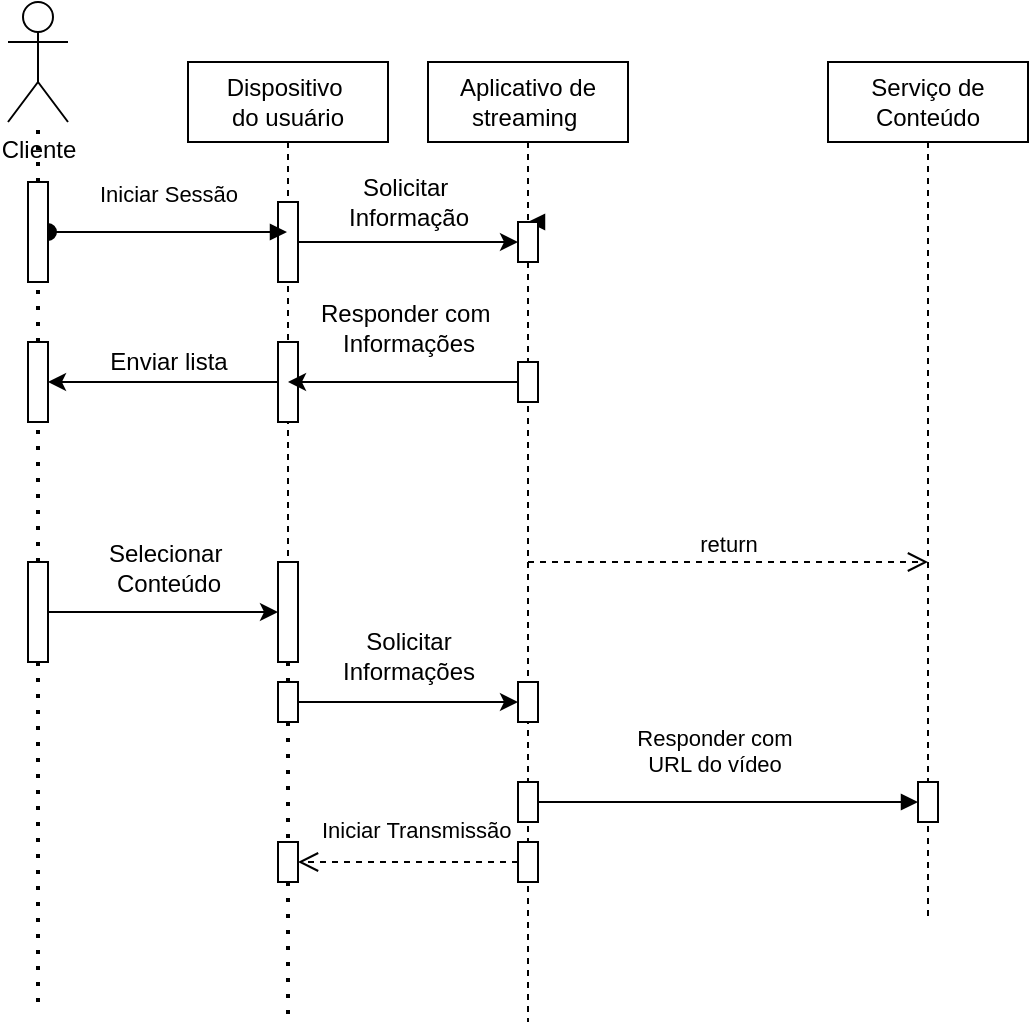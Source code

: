 <mxfile version="22.1.5" type="github">
  <diagram name="Page-1" id="2YBvvXClWsGukQMizWep">
    <mxGraphModel dx="724" dy="384" grid="1" gridSize="10" guides="1" tooltips="1" connect="1" arrows="1" fold="1" page="1" pageScale="1" pageWidth="850" pageHeight="1100" math="0" shadow="0">
      <root>
        <mxCell id="0" />
        <mxCell id="1" parent="0" />
        <mxCell id="aM9ryv3xv72pqoxQDRHE-5" value="Serviço de Conteúdo" style="shape=umlLifeline;perimeter=lifelinePerimeter;whiteSpace=wrap;html=1;container=0;dropTarget=0;collapsible=0;recursiveResize=0;outlineConnect=0;portConstraint=eastwest;newEdgeStyle={&quot;edgeStyle&quot;:&quot;elbowEdgeStyle&quot;,&quot;elbow&quot;:&quot;vertical&quot;,&quot;curved&quot;:0,&quot;rounded&quot;:0};" parent="1" vertex="1">
          <mxGeometry x="460" y="70" width="100" height="430" as="geometry" />
        </mxCell>
        <mxCell id="G1oBYGNiTn72L5BXEGIe-58" value="" style="html=1;points=[];perimeter=orthogonalPerimeter;outlineConnect=0;targetShapes=umlLifeline;portConstraint=eastwest;newEdgeStyle={&quot;edgeStyle&quot;:&quot;elbowEdgeStyle&quot;,&quot;elbow&quot;:&quot;vertical&quot;,&quot;curved&quot;:0,&quot;rounded&quot;:0};" vertex="1" parent="aM9ryv3xv72pqoxQDRHE-5">
          <mxGeometry x="45" y="360" width="10" height="20" as="geometry" />
        </mxCell>
        <mxCell id="aM9ryv3xv72pqoxQDRHE-7" value="Responder com&lt;br&gt;URL do vídeo" style="html=1;verticalAlign=bottom;endArrow=block;edgeStyle=elbowEdgeStyle;elbow=vertical;curved=0;rounded=0;" parent="1" target="G1oBYGNiTn72L5BXEGIe-58" edge="1">
          <mxGeometry x="-0.027" y="10" relative="1" as="geometry">
            <mxPoint x="305.0" y="440" as="sourcePoint" />
            <Array as="points">
              <mxPoint x="365.19" y="440" />
              <mxPoint x="335.19" y="460" />
              <mxPoint x="435.19" y="460" />
              <mxPoint x="465.19" y="440" />
              <mxPoint x="415.19" y="380" />
            </Array>
            <mxPoint x="500.19" y="440" as="targetPoint" />
            <mxPoint as="offset" />
          </mxGeometry>
        </mxCell>
        <mxCell id="aM9ryv3xv72pqoxQDRHE-8" value="" style="html=1;verticalAlign=bottom;endArrow=open;dashed=1;endSize=8;edgeStyle=elbowEdgeStyle;elbow=vertical;curved=0;rounded=0;" parent="1" source="G1oBYGNiTn72L5BXEGIe-65" target="G1oBYGNiTn72L5BXEGIe-66" edge="1">
          <mxGeometry relative="1" as="geometry">
            <mxPoint x="130" y="480" as="targetPoint" />
            <Array as="points" />
            <mxPoint x="295" y="510" as="sourcePoint" />
          </mxGeometry>
        </mxCell>
        <mxCell id="aM9ryv3xv72pqoxQDRHE-10" value="return" style="html=1;verticalAlign=bottom;endArrow=open;dashed=1;endSize=8;edgeStyle=elbowEdgeStyle;elbow=vertical;curved=0;rounded=0;" parent="1" source="aM9ryv3xv72pqoxQDRHE-1" edge="1">
          <mxGeometry relative="1" as="geometry">
            <mxPoint x="510" y="320" as="targetPoint" />
            <Array as="points">
              <mxPoint x="425" y="320" />
            </Array>
            <mxPoint x="315" y="270" as="sourcePoint" />
          </mxGeometry>
        </mxCell>
        <mxCell id="G1oBYGNiTn72L5BXEGIe-19" style="edgeStyle=orthogonalEdgeStyle;rounded=0;orthogonalLoop=1;jettySize=auto;html=1;exitX=0.5;exitY=0.5;exitDx=0;exitDy=0;exitPerimeter=0;" edge="1" parent="1" source="G1oBYGNiTn72L5BXEGIe-1">
          <mxGeometry relative="1" as="geometry">
            <mxPoint x="65.588" y="70" as="targetPoint" />
          </mxGeometry>
        </mxCell>
        <mxCell id="G1oBYGNiTn72L5BXEGIe-1" value="Cliente" style="shape=umlActor;verticalLabelPosition=bottom;verticalAlign=top;html=1;outlineConnect=0;" vertex="1" parent="1">
          <mxGeometry x="50" y="40" width="30" height="60" as="geometry" />
        </mxCell>
        <mxCell id="G1oBYGNiTn72L5BXEGIe-6" value="Dispositivo&amp;nbsp;&lt;br&gt;do usuário" style="shape=umlLifeline;perimeter=lifelinePerimeter;whiteSpace=wrap;html=1;container=0;dropTarget=0;collapsible=0;recursiveResize=0;outlineConnect=0;portConstraint=eastwest;newEdgeStyle={&quot;edgeStyle&quot;:&quot;elbowEdgeStyle&quot;,&quot;elbow&quot;:&quot;vertical&quot;,&quot;curved&quot;:0,&quot;rounded&quot;:0};" vertex="1" parent="1">
          <mxGeometry x="140" y="70" width="100" height="300" as="geometry" />
        </mxCell>
        <mxCell id="G1oBYGNiTn72L5BXEGIe-9" value="" style="html=1;points=[];perimeter=orthogonalPerimeter;outlineConnect=0;targetShapes=umlLifeline;portConstraint=eastwest;newEdgeStyle={&quot;edgeStyle&quot;:&quot;elbowEdgeStyle&quot;,&quot;elbow&quot;:&quot;vertical&quot;,&quot;curved&quot;:0,&quot;rounded&quot;:0};" vertex="1" parent="G1oBYGNiTn72L5BXEGIe-6">
          <mxGeometry x="45" y="70" width="10" height="40" as="geometry" />
        </mxCell>
        <mxCell id="G1oBYGNiTn72L5BXEGIe-34" value="" style="html=1;points=[];perimeter=orthogonalPerimeter;outlineConnect=0;targetShapes=umlLifeline;portConstraint=eastwest;newEdgeStyle={&quot;edgeStyle&quot;:&quot;elbowEdgeStyle&quot;,&quot;elbow&quot;:&quot;vertical&quot;,&quot;curved&quot;:0,&quot;rounded&quot;:0};" vertex="1" parent="G1oBYGNiTn72L5BXEGIe-6">
          <mxGeometry x="45" y="250" width="10" height="50" as="geometry" />
        </mxCell>
        <mxCell id="G1oBYGNiTn72L5BXEGIe-32" value="" style="html=1;points=[];perimeter=orthogonalPerimeter;outlineConnect=0;targetShapes=umlLifeline;portConstraint=eastwest;newEdgeStyle={&quot;edgeStyle&quot;:&quot;elbowEdgeStyle&quot;,&quot;elbow&quot;:&quot;vertical&quot;,&quot;curved&quot;:0,&quot;rounded&quot;:0};" vertex="1" parent="G1oBYGNiTn72L5BXEGIe-6">
          <mxGeometry x="45" y="140" width="10" height="40" as="geometry" />
        </mxCell>
        <mxCell id="G1oBYGNiTn72L5BXEGIe-18" value="" style="endArrow=none;dashed=1;html=1;dashPattern=1 3;strokeWidth=2;rounded=0;" edge="1" parent="1" source="G1oBYGNiTn72L5BXEGIe-26" target="G1oBYGNiTn72L5BXEGIe-1">
          <mxGeometry width="50" height="50" relative="1" as="geometry">
            <mxPoint x="65" y="560" as="sourcePoint" />
            <mxPoint x="360" y="220" as="targetPoint" />
            <Array as="points" />
          </mxGeometry>
        </mxCell>
        <mxCell id="G1oBYGNiTn72L5BXEGIe-8" value="Iniciar Sessão" style="html=1;verticalAlign=bottom;startArrow=oval;endArrow=block;startSize=8;edgeStyle=elbowEdgeStyle;elbow=vertical;curved=0;rounded=0;" edge="1" parent="1" target="G1oBYGNiTn72L5BXEGIe-6" source="G1oBYGNiTn72L5BXEGIe-26">
          <mxGeometry x="-0.004" y="10" relative="1" as="geometry">
            <mxPoint x="40" y="160" as="sourcePoint" />
            <mxPoint x="160" y="167.0" as="targetPoint" />
            <Array as="points">
              <mxPoint x="140" y="160" />
            </Array>
            <mxPoint as="offset" />
          </mxGeometry>
        </mxCell>
        <mxCell id="G1oBYGNiTn72L5BXEGIe-20" value="" style="endArrow=classic;html=1;rounded=0;" edge="1" parent="1" source="G1oBYGNiTn72L5BXEGIe-32" target="G1oBYGNiTn72L5BXEGIe-28">
          <mxGeometry width="50" height="50" relative="1" as="geometry">
            <mxPoint x="180" y="230" as="sourcePoint" />
            <mxPoint x="100" y="240" as="targetPoint" />
          </mxGeometry>
        </mxCell>
        <mxCell id="G1oBYGNiTn72L5BXEGIe-21" value="Enviar lista" style="text;html=1;align=center;verticalAlign=middle;resizable=0;points=[];autosize=1;strokeColor=none;fillColor=none;" vertex="1" parent="1">
          <mxGeometry x="90" y="205" width="80" height="30" as="geometry" />
        </mxCell>
        <mxCell id="G1oBYGNiTn72L5BXEGIe-22" value="" style="endArrow=classic;html=1;rounded=0;" edge="1" parent="1" source="G1oBYGNiTn72L5BXEGIe-30" target="G1oBYGNiTn72L5BXEGIe-34">
          <mxGeometry width="50" height="50" relative="1" as="geometry">
            <mxPoint x="130" y="420" as="sourcePoint" />
            <mxPoint x="180" y="350" as="targetPoint" />
          </mxGeometry>
        </mxCell>
        <mxCell id="G1oBYGNiTn72L5BXEGIe-25" value="" style="html=1;points=[];perimeter=orthogonalPerimeter;outlineConnect=0;targetShapes=umlLifeline;portConstraint=eastwest;newEdgeStyle={&quot;edgeStyle&quot;:&quot;elbowEdgeStyle&quot;,&quot;elbow&quot;:&quot;vertical&quot;,&quot;curved&quot;:0,&quot;rounded&quot;:0};" vertex="1" parent="1">
          <mxGeometry x="60" y="320" width="10" height="50" as="geometry" />
        </mxCell>
        <mxCell id="G1oBYGNiTn72L5BXEGIe-27" value="" style="endArrow=none;dashed=1;html=1;dashPattern=1 3;strokeWidth=2;rounded=0;" edge="1" parent="1" source="G1oBYGNiTn72L5BXEGIe-28" target="G1oBYGNiTn72L5BXEGIe-26">
          <mxGeometry width="50" height="50" relative="1" as="geometry">
            <mxPoint x="65" y="560" as="sourcePoint" />
            <mxPoint x="65" y="100" as="targetPoint" />
            <Array as="points" />
          </mxGeometry>
        </mxCell>
        <mxCell id="G1oBYGNiTn72L5BXEGIe-26" value="" style="html=1;points=[];perimeter=orthogonalPerimeter;outlineConnect=0;targetShapes=umlLifeline;portConstraint=eastwest;newEdgeStyle={&quot;edgeStyle&quot;:&quot;elbowEdgeStyle&quot;,&quot;elbow&quot;:&quot;vertical&quot;,&quot;curved&quot;:0,&quot;rounded&quot;:0};" vertex="1" parent="1">
          <mxGeometry x="60" y="130" width="10" height="50" as="geometry" />
        </mxCell>
        <mxCell id="G1oBYGNiTn72L5BXEGIe-29" value="" style="endArrow=none;dashed=1;html=1;dashPattern=1 3;strokeWidth=2;rounded=0;" edge="1" parent="1" source="G1oBYGNiTn72L5BXEGIe-30" target="G1oBYGNiTn72L5BXEGIe-28">
          <mxGeometry width="50" height="50" relative="1" as="geometry">
            <mxPoint x="65" y="560" as="sourcePoint" />
            <mxPoint x="65" y="230" as="targetPoint" />
            <Array as="points">
              <mxPoint x="65" y="290" />
            </Array>
          </mxGeometry>
        </mxCell>
        <mxCell id="G1oBYGNiTn72L5BXEGIe-28" value="" style="html=1;points=[];perimeter=orthogonalPerimeter;outlineConnect=0;targetShapes=umlLifeline;portConstraint=eastwest;newEdgeStyle={&quot;edgeStyle&quot;:&quot;elbowEdgeStyle&quot;,&quot;elbow&quot;:&quot;vertical&quot;,&quot;curved&quot;:0,&quot;rounded&quot;:0};" vertex="1" parent="1">
          <mxGeometry x="60" y="210" width="10" height="40" as="geometry" />
        </mxCell>
        <mxCell id="G1oBYGNiTn72L5BXEGIe-31" value="" style="endArrow=none;dashed=1;html=1;dashPattern=1 3;strokeWidth=2;rounded=0;" edge="1" parent="1" target="G1oBYGNiTn72L5BXEGIe-30">
          <mxGeometry width="50" height="50" relative="1" as="geometry">
            <mxPoint x="65" y="540" as="sourcePoint" />
            <mxPoint x="65" y="300" as="targetPoint" />
            <Array as="points" />
          </mxGeometry>
        </mxCell>
        <mxCell id="G1oBYGNiTn72L5BXEGIe-30" value="" style="html=1;points=[];perimeter=orthogonalPerimeter;outlineConnect=0;targetShapes=umlLifeline;portConstraint=eastwest;newEdgeStyle={&quot;edgeStyle&quot;:&quot;elbowEdgeStyle&quot;,&quot;elbow&quot;:&quot;vertical&quot;,&quot;curved&quot;:0,&quot;rounded&quot;:0};" vertex="1" parent="1">
          <mxGeometry x="60" y="320" width="10" height="50" as="geometry" />
        </mxCell>
        <mxCell id="G1oBYGNiTn72L5BXEGIe-35" value="" style="endArrow=none;dashed=1;html=1;dashPattern=1 3;strokeWidth=2;rounded=0;" edge="1" parent="1" source="G1oBYGNiTn72L5BXEGIe-53">
          <mxGeometry width="50" height="50" relative="1" as="geometry">
            <mxPoint x="340" y="270" as="sourcePoint" />
            <mxPoint x="190" y="550" as="targetPoint" />
          </mxGeometry>
        </mxCell>
        <mxCell id="G1oBYGNiTn72L5BXEGIe-36" value="Selecionar&amp;nbsp;&lt;br&gt;Conteúdo" style="text;html=1;align=center;verticalAlign=middle;resizable=0;points=[];autosize=1;strokeColor=none;fillColor=none;" vertex="1" parent="1">
          <mxGeometry x="90" y="303" width="80" height="40" as="geometry" />
        </mxCell>
        <mxCell id="G1oBYGNiTn72L5BXEGIe-43" value="" style="endArrow=classic;html=1;rounded=0;" edge="1" parent="1" source="G1oBYGNiTn72L5BXEGIe-9" target="aM9ryv3xv72pqoxQDRHE-4">
          <mxGeometry width="50" height="50" relative="1" as="geometry">
            <mxPoint x="120" y="230" as="sourcePoint" />
            <mxPoint x="170" y="180" as="targetPoint" />
          </mxGeometry>
        </mxCell>
        <mxCell id="G1oBYGNiTn72L5BXEGIe-44" value="Solicitar&amp;nbsp;&lt;br&gt;Informação" style="text;html=1;align=center;verticalAlign=middle;resizable=0;points=[];autosize=1;strokeColor=none;fillColor=none;" vertex="1" parent="1">
          <mxGeometry x="210" y="120" width="80" height="40" as="geometry" />
        </mxCell>
        <mxCell id="G1oBYGNiTn72L5BXEGIe-46" value="" style="endArrow=classic;html=1;rounded=0;" edge="1" parent="1" source="aM9ryv3xv72pqoxQDRHE-1" target="G1oBYGNiTn72L5BXEGIe-6">
          <mxGeometry width="50" height="50" relative="1" as="geometry">
            <mxPoint x="280" y="230" as="sourcePoint" />
            <mxPoint x="170" y="180" as="targetPoint" />
            <Array as="points">
              <mxPoint x="250" y="230" />
            </Array>
          </mxGeometry>
        </mxCell>
        <mxCell id="G1oBYGNiTn72L5BXEGIe-50" value="Responder com&amp;nbsp;&lt;br&gt;Informações" style="text;html=1;align=center;verticalAlign=middle;resizable=0;points=[];autosize=1;strokeColor=none;fillColor=none;" vertex="1" parent="1">
          <mxGeometry x="195" y="183" width="110" height="40" as="geometry" />
        </mxCell>
        <mxCell id="G1oBYGNiTn72L5BXEGIe-51" value="" style="html=1;verticalAlign=bottom;endArrow=block;edgeStyle=elbowEdgeStyle;elbow=vertical;curved=0;rounded=0;" edge="1" parent="1" target="aM9ryv3xv72pqoxQDRHE-1">
          <mxGeometry relative="1" as="geometry">
            <mxPoint x="315" y="150" as="sourcePoint" />
            <Array as="points" />
            <mxPoint x="505" y="230" as="targetPoint" />
          </mxGeometry>
        </mxCell>
        <mxCell id="aM9ryv3xv72pqoxQDRHE-1" value="Aplicativo de&lt;br&gt;streaming&amp;nbsp;" style="shape=umlLifeline;perimeter=lifelinePerimeter;whiteSpace=wrap;html=1;container=0;dropTarget=0;collapsible=0;recursiveResize=0;outlineConnect=0;portConstraint=eastwest;newEdgeStyle={&quot;edgeStyle&quot;:&quot;elbowEdgeStyle&quot;,&quot;elbow&quot;:&quot;vertical&quot;,&quot;curved&quot;:0,&quot;rounded&quot;:0};" parent="1" vertex="1">
          <mxGeometry x="260" y="70" width="100" height="480" as="geometry" />
        </mxCell>
        <mxCell id="aM9ryv3xv72pqoxQDRHE-4" value="" style="html=1;points=[];perimeter=orthogonalPerimeter;outlineConnect=0;targetShapes=umlLifeline;portConstraint=eastwest;newEdgeStyle={&quot;edgeStyle&quot;:&quot;elbowEdgeStyle&quot;,&quot;elbow&quot;:&quot;vertical&quot;,&quot;curved&quot;:0,&quot;rounded&quot;:0};" parent="aM9ryv3xv72pqoxQDRHE-1" vertex="1">
          <mxGeometry x="45" y="80" width="10" height="20" as="geometry" />
        </mxCell>
        <mxCell id="G1oBYGNiTn72L5BXEGIe-49" value="" style="html=1;points=[];perimeter=orthogonalPerimeter;outlineConnect=0;targetShapes=umlLifeline;portConstraint=eastwest;newEdgeStyle={&quot;edgeStyle&quot;:&quot;elbowEdgeStyle&quot;,&quot;elbow&quot;:&quot;vertical&quot;,&quot;curved&quot;:0,&quot;rounded&quot;:0};" vertex="1" parent="aM9ryv3xv72pqoxQDRHE-1">
          <mxGeometry x="45" y="150" width="10" height="20" as="geometry" />
        </mxCell>
        <mxCell id="G1oBYGNiTn72L5BXEGIe-60" value="" style="html=1;points=[];perimeter=orthogonalPerimeter;outlineConnect=0;targetShapes=umlLifeline;portConstraint=eastwest;newEdgeStyle={&quot;edgeStyle&quot;:&quot;elbowEdgeStyle&quot;,&quot;elbow&quot;:&quot;vertical&quot;,&quot;curved&quot;:0,&quot;rounded&quot;:0};" vertex="1" parent="aM9ryv3xv72pqoxQDRHE-1">
          <mxGeometry x="45" y="360" width="10" height="20" as="geometry" />
        </mxCell>
        <mxCell id="G1oBYGNiTn72L5BXEGIe-65" value="" style="html=1;points=[];perimeter=orthogonalPerimeter;outlineConnect=0;targetShapes=umlLifeline;portConstraint=eastwest;newEdgeStyle={&quot;edgeStyle&quot;:&quot;elbowEdgeStyle&quot;,&quot;elbow&quot;:&quot;vertical&quot;,&quot;curved&quot;:0,&quot;rounded&quot;:0};" vertex="1" parent="aM9ryv3xv72pqoxQDRHE-1">
          <mxGeometry x="45" y="390" width="10" height="20" as="geometry" />
        </mxCell>
        <mxCell id="G1oBYGNiTn72L5BXEGIe-52" value="" style="edgeStyle=elbowEdgeStyle;rounded=0;orthogonalLoop=1;jettySize=auto;html=1;elbow=vertical;curved=0;" edge="1" parent="1" source="G1oBYGNiTn72L5BXEGIe-49" target="G1oBYGNiTn72L5BXEGIe-50">
          <mxGeometry relative="1" as="geometry" />
        </mxCell>
        <mxCell id="G1oBYGNiTn72L5BXEGIe-54" value="" style="endArrow=classic;html=1;rounded=0;" edge="1" parent="1" source="G1oBYGNiTn72L5BXEGIe-55" target="aM9ryv3xv72pqoxQDRHE-1">
          <mxGeometry width="50" height="50" relative="1" as="geometry">
            <mxPoint x="270" y="260" as="sourcePoint" />
            <mxPoint x="320" y="210" as="targetPoint" />
          </mxGeometry>
        </mxCell>
        <mxCell id="G1oBYGNiTn72L5BXEGIe-56" value="" style="endArrow=classic;html=1;rounded=0;" edge="1" parent="1" source="G1oBYGNiTn72L5BXEGIe-53" target="G1oBYGNiTn72L5BXEGIe-55">
          <mxGeometry width="50" height="50" relative="1" as="geometry">
            <mxPoint x="195" y="270" as="sourcePoint" />
            <mxPoint x="310" y="270" as="targetPoint" />
          </mxGeometry>
        </mxCell>
        <mxCell id="G1oBYGNiTn72L5BXEGIe-55" value="" style="html=1;points=[];perimeter=orthogonalPerimeter;outlineConnect=0;targetShapes=umlLifeline;portConstraint=eastwest;newEdgeStyle={&quot;edgeStyle&quot;:&quot;elbowEdgeStyle&quot;,&quot;elbow&quot;:&quot;vertical&quot;,&quot;curved&quot;:0,&quot;rounded&quot;:0};" vertex="1" parent="1">
          <mxGeometry x="305" y="380" width="10" height="20" as="geometry" />
        </mxCell>
        <mxCell id="G1oBYGNiTn72L5BXEGIe-57" value="&lt;br&gt;Solicitar&lt;br&gt;Informações" style="text;html=1;align=center;verticalAlign=middle;resizable=0;points=[];autosize=1;strokeColor=none;fillColor=none;" vertex="1" parent="1">
          <mxGeometry x="205" y="330" width="90" height="60" as="geometry" />
        </mxCell>
        <mxCell id="G1oBYGNiTn72L5BXEGIe-53" value="" style="html=1;points=[];perimeter=orthogonalPerimeter;outlineConnect=0;targetShapes=umlLifeline;portConstraint=eastwest;newEdgeStyle={&quot;edgeStyle&quot;:&quot;elbowEdgeStyle&quot;,&quot;elbow&quot;:&quot;vertical&quot;,&quot;curved&quot;:0,&quot;rounded&quot;:0};" vertex="1" parent="1">
          <mxGeometry x="185" y="380" width="10" height="20" as="geometry" />
        </mxCell>
        <mxCell id="G1oBYGNiTn72L5BXEGIe-59" value="" style="endArrow=none;dashed=1;html=1;dashPattern=1 3;strokeWidth=2;rounded=0;" edge="1" parent="1" source="G1oBYGNiTn72L5BXEGIe-6" target="G1oBYGNiTn72L5BXEGIe-53">
          <mxGeometry width="50" height="50" relative="1" as="geometry">
            <mxPoint x="190" y="370" as="sourcePoint" />
            <mxPoint x="190" y="550" as="targetPoint" />
          </mxGeometry>
        </mxCell>
        <mxCell id="G1oBYGNiTn72L5BXEGIe-66" value="" style="html=1;points=[];perimeter=orthogonalPerimeter;outlineConnect=0;targetShapes=umlLifeline;portConstraint=eastwest;newEdgeStyle={&quot;edgeStyle&quot;:&quot;elbowEdgeStyle&quot;,&quot;elbow&quot;:&quot;vertical&quot;,&quot;curved&quot;:0,&quot;rounded&quot;:0};" vertex="1" parent="1">
          <mxGeometry x="185" y="460" width="10" height="20" as="geometry" />
        </mxCell>
        <mxCell id="G1oBYGNiTn72L5BXEGIe-67" value="&lt;span style=&quot;color: rgb(0, 0, 0); font-family: Helvetica; font-size: 11px; font-style: normal; font-variant-ligatures: normal; font-variant-caps: normal; font-weight: 400; letter-spacing: normal; orphans: 2; text-align: center; text-indent: 0px; text-transform: none; widows: 2; word-spacing: 0px; -webkit-text-stroke-width: 0px; background-color: rgb(255, 255, 255); text-decoration-thickness: initial; text-decoration-style: initial; text-decoration-color: initial; float: none; display: inline !important;&quot;&gt;Iniciar Transmissão&lt;/span&gt;" style="text;whiteSpace=wrap;html=1;" vertex="1" parent="1">
          <mxGeometry x="205" y="440" width="130" height="40" as="geometry" />
        </mxCell>
      </root>
    </mxGraphModel>
  </diagram>
</mxfile>
